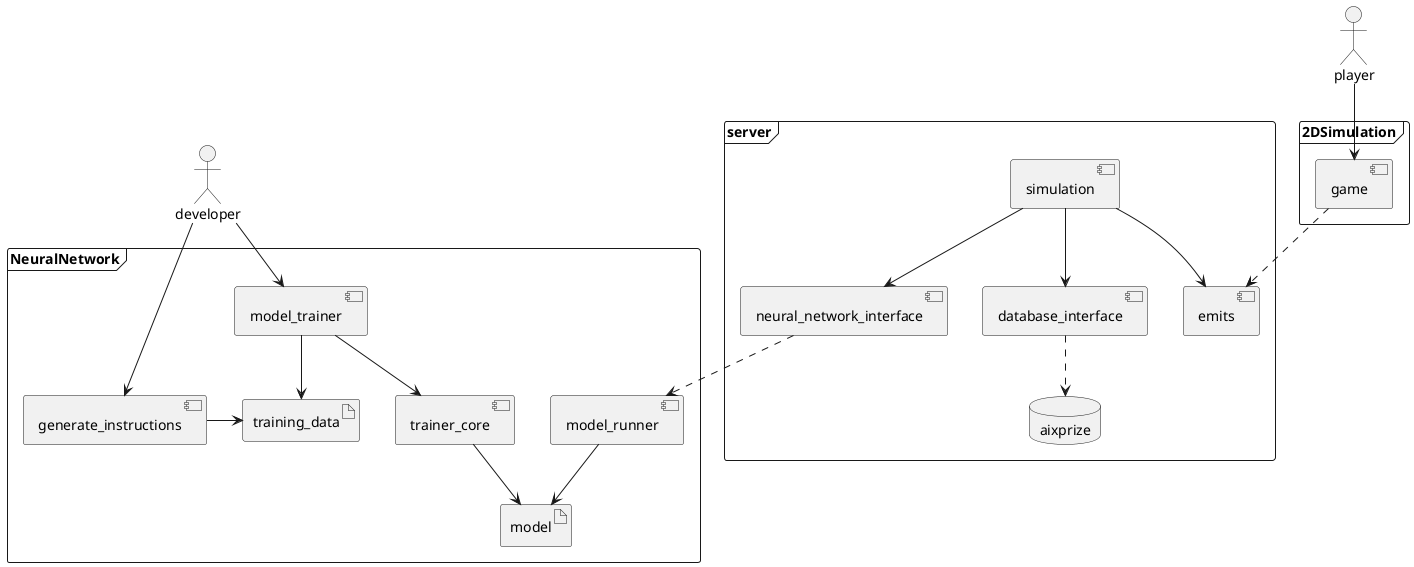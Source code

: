 @startuml
actor developer
actor player

frame 2DSimulation {
  component game
}

frame server {
  database aixprize
  component emits
  component database_interface
  component simulation
  component neural_network_interface
}

simulation --> emits
simulation --> neural_network_interface
simulation --> database_interface
database_interface ..> aixprize

frame NeuralNetwork {
  artifact model
  artifact training_data
  component generate_instructions
  component model_trainer
  component trainer_core
  component model_runner
}

game ..> emits

neural_network_interface ..> model_runner

model_trainer --> trainer_core
model_trainer --> training_data
trainer_core --> model

model_runner --> model

player --> game

developer --> model_trainer

developer --> generate_instructions
generate_instructions -> training_data
@enduml
